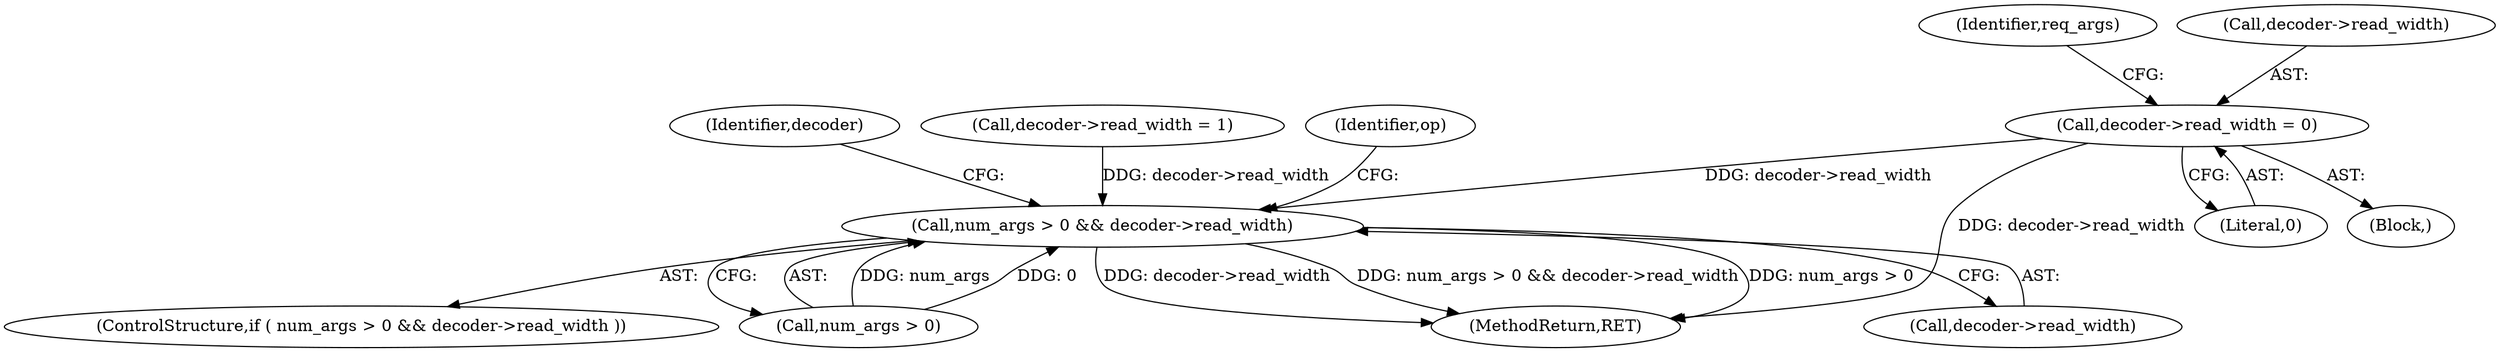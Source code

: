 digraph "0_savannah_7d3d2cc4fef72c6be9c454b3809c387e12b44cfc@API" {
"1001028" [label="(Call,decoder->read_width = 0)"];
"1000955" [label="(Call,num_args > 0 && decoder->read_width)"];
"1001028" [label="(Call,decoder->read_width = 0)"];
"1001034" [label="(Identifier,req_args)"];
"1001029" [label="(Call,decoder->read_width)"];
"1001030" [label="(Identifier,decoder)"];
"1000954" [label="(ControlStructure,if ( num_args > 0 && decoder->read_width ))"];
"1000955" [label="(Call,num_args > 0 && decoder->read_width)"];
"1001032" [label="(Literal,0)"];
"1000956" [label="(Call,num_args > 0)"];
"1000953" [label="(Block,)"];
"1003716" [label="(MethodReturn,RET)"];
"1000959" [label="(Call,decoder->read_width)"];
"1000256" [label="(Call,decoder->read_width = 1)"];
"1000965" [label="(Identifier,op)"];
"1001028" -> "1000953"  [label="AST: "];
"1001028" -> "1001032"  [label="CFG: "];
"1001029" -> "1001028"  [label="AST: "];
"1001032" -> "1001028"  [label="AST: "];
"1001034" -> "1001028"  [label="CFG: "];
"1001028" -> "1003716"  [label="DDG: decoder->read_width"];
"1001028" -> "1000955"  [label="DDG: decoder->read_width"];
"1000955" -> "1000954"  [label="AST: "];
"1000955" -> "1000956"  [label="CFG: "];
"1000955" -> "1000959"  [label="CFG: "];
"1000956" -> "1000955"  [label="AST: "];
"1000959" -> "1000955"  [label="AST: "];
"1000965" -> "1000955"  [label="CFG: "];
"1001030" -> "1000955"  [label="CFG: "];
"1000955" -> "1003716"  [label="DDG: decoder->read_width"];
"1000955" -> "1003716"  [label="DDG: num_args > 0 && decoder->read_width"];
"1000955" -> "1003716"  [label="DDG: num_args > 0"];
"1000956" -> "1000955"  [label="DDG: num_args"];
"1000956" -> "1000955"  [label="DDG: 0"];
"1000256" -> "1000955"  [label="DDG: decoder->read_width"];
}
